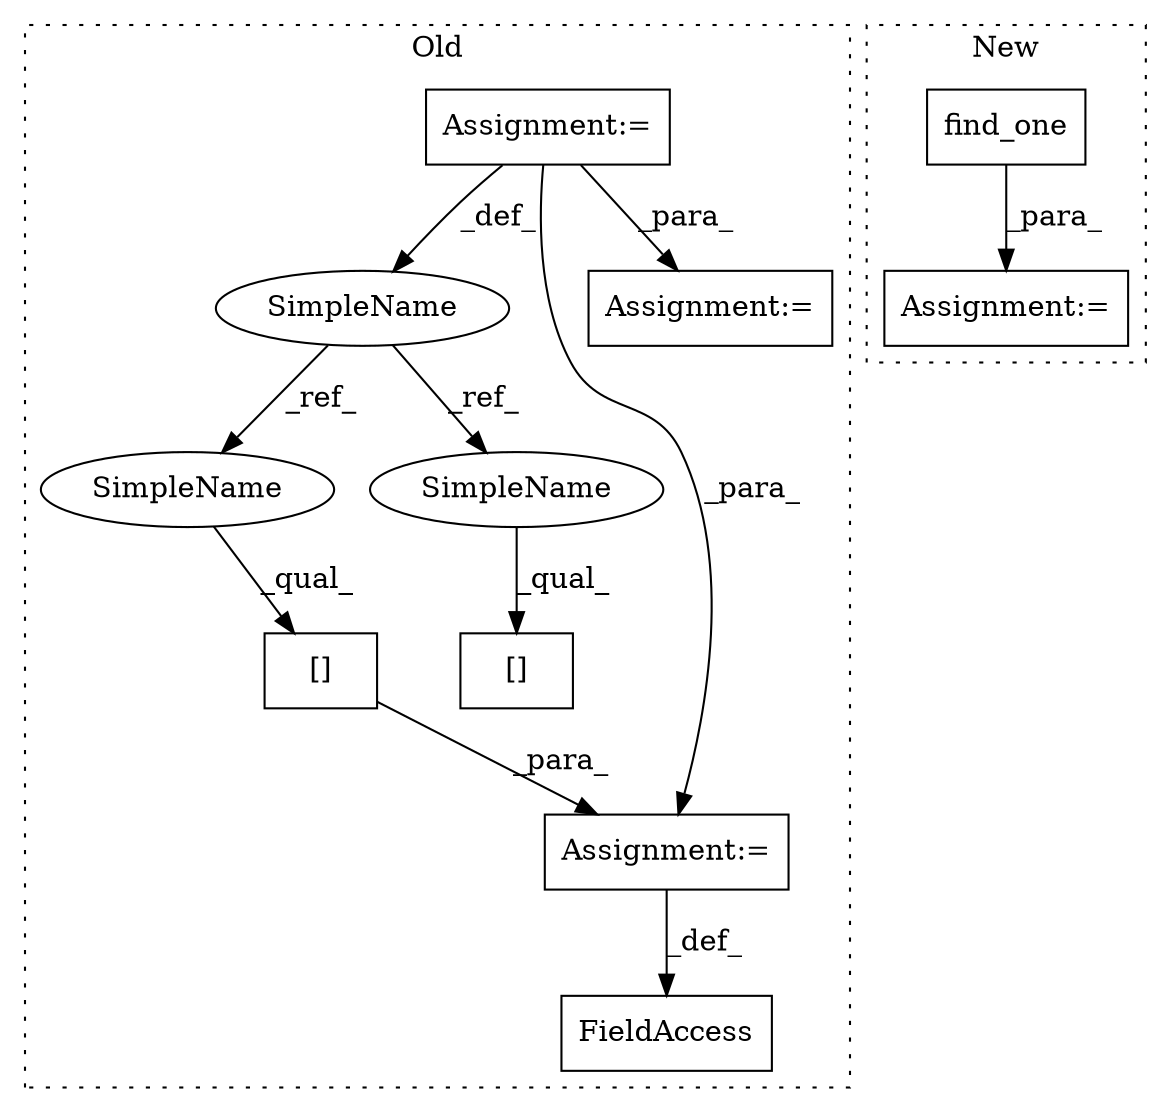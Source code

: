 digraph G {
subgraph cluster0 {
1 [label="[]" a="2" s="1392,1397" l="4,1" shape="box"];
3 [label="SimpleName" a="42" s="1333" l="3" shape="ellipse"];
4 [label="[]" a="2" s="1543,1548" l="4,1" shape="box"];
6 [label="Assignment:=" a="7" s="1336" l="1" shape="box"];
7 [label="FieldAccess" a="22" s="1527" l="15" shape="box"];
8 [label="Assignment:=" a="7" s="1542" l="1" shape="box"];
9 [label="Assignment:=" a="7" s="1438" l="1" shape="box"];
10 [label="SimpleName" a="42" s="1543" l="3" shape="ellipse"];
11 [label="SimpleName" a="42" s="1392" l="3" shape="ellipse"];
label = "Old";
style="dotted";
}
subgraph cluster1 {
2 [label="find_one" a="32" s="862,906" l="9,1" shape="box"];
5 [label="Assignment:=" a="7" s="847" l="1" shape="box"];
label = "New";
style="dotted";
}
2 -> 5 [label="_para_"];
3 -> 10 [label="_ref_"];
3 -> 11 [label="_ref_"];
4 -> 8 [label="_para_"];
6 -> 3 [label="_def_"];
6 -> 8 [label="_para_"];
6 -> 9 [label="_para_"];
8 -> 7 [label="_def_"];
10 -> 4 [label="_qual_"];
11 -> 1 [label="_qual_"];
}